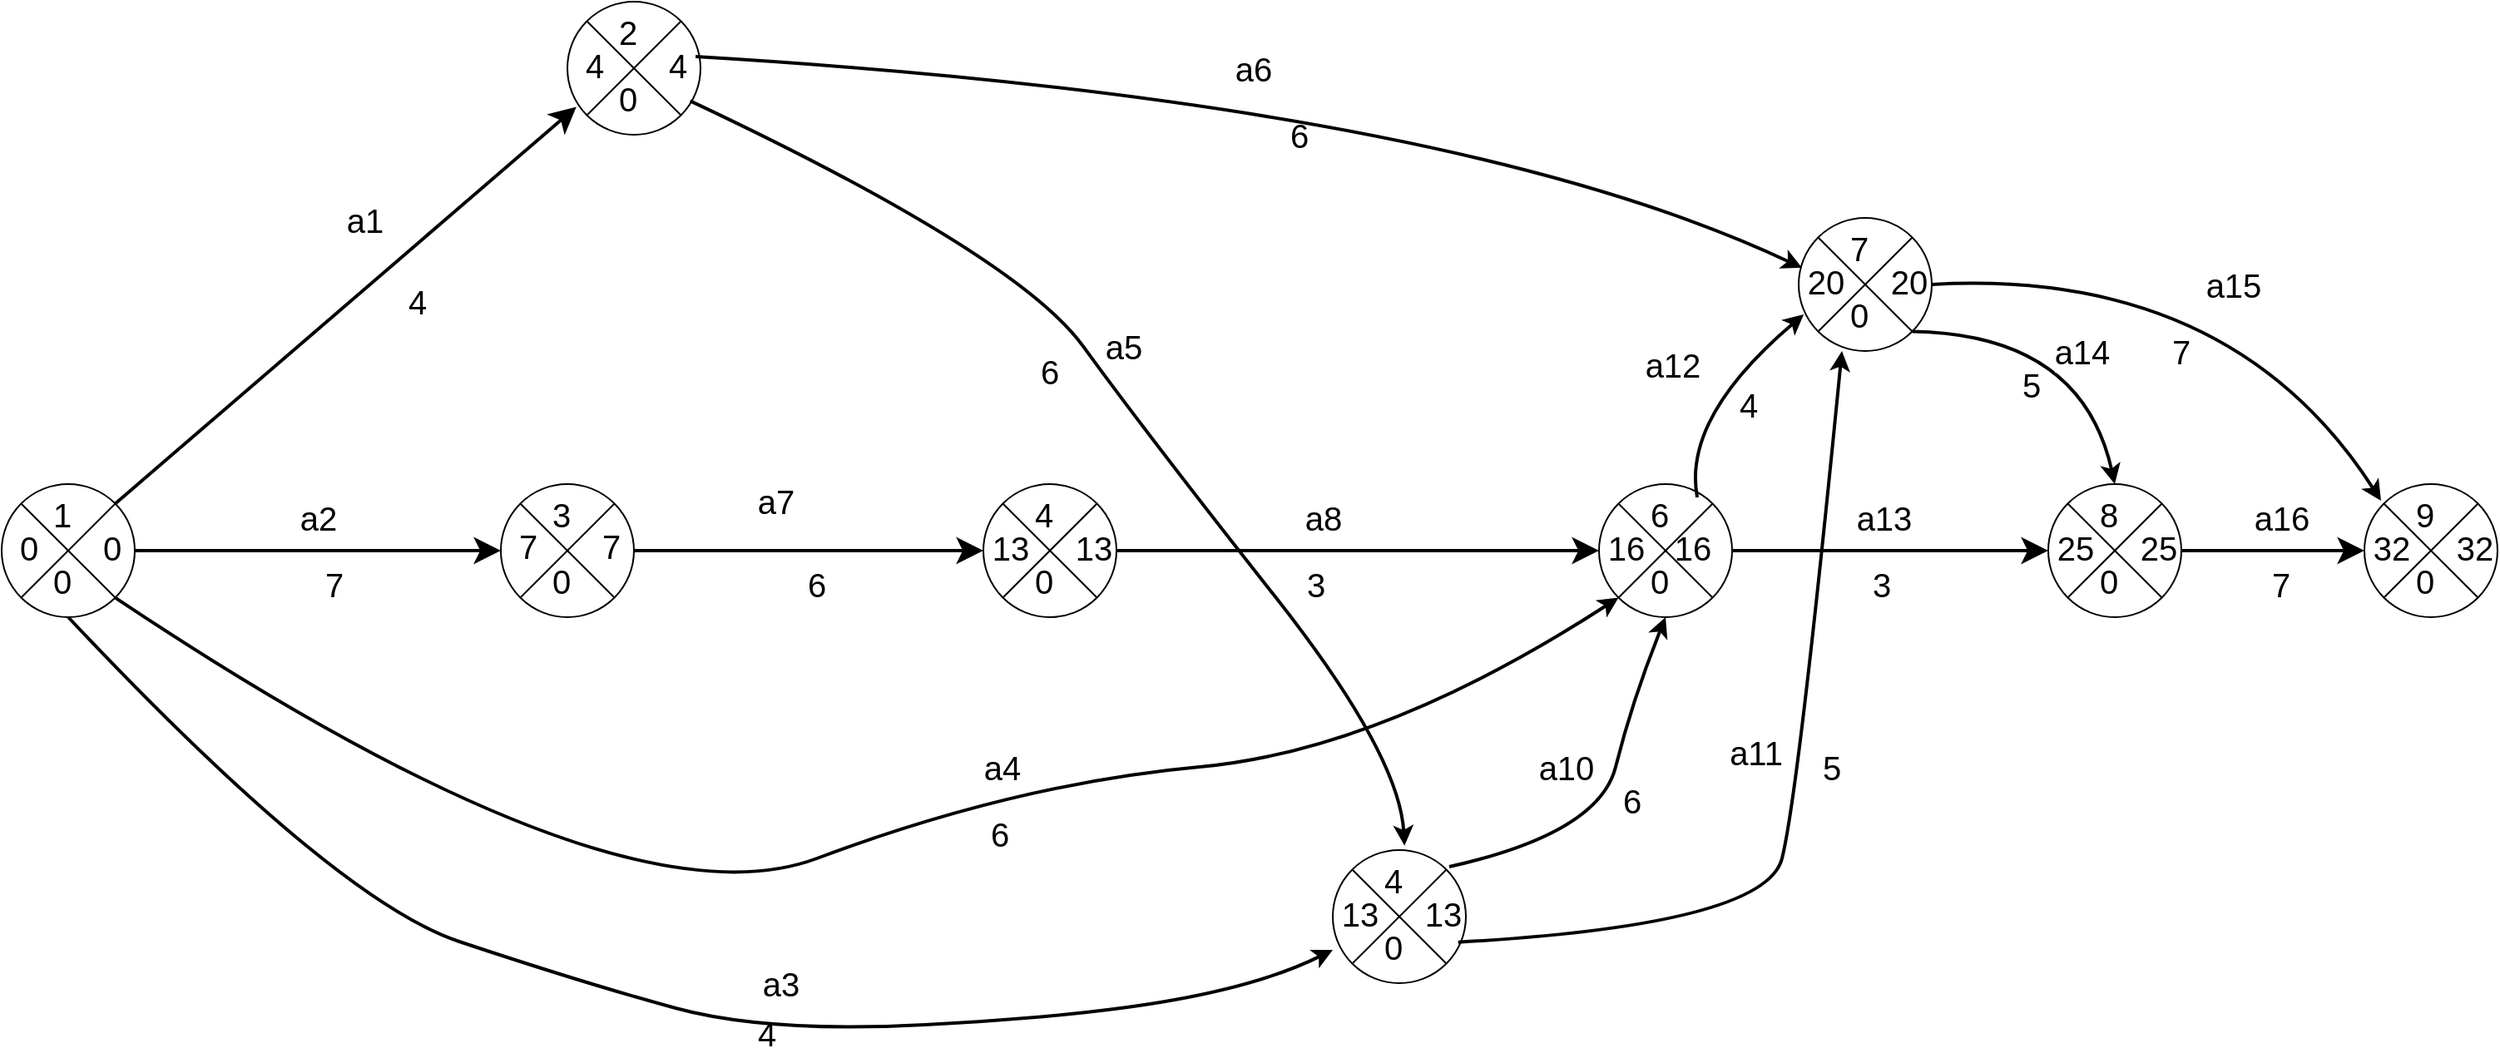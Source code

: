 <mxfile version="26.0.16">
  <diagram name="Page-1" id="ff44883e-f642-bcb2-894b-16b3d25a3f0b">
    <mxGraphModel dx="1912" dy="1012" grid="1" gridSize="10" guides="1" tooltips="1" connect="1" arrows="1" fold="1" page="1" pageScale="1.5" pageWidth="1169" pageHeight="826" background="none" math="0" shadow="0">
      <root>
        <mxCell id="0" style=";html=1;" />
        <mxCell id="1" style=";html=1;" parent="0" />
        <mxCell id="f0bcc99304e6f5a-9" style="edgeStyle=none;curved=1;html=1;startSize=10;endArrow=classic;endFill=1;endSize=10;strokeColor=#000000;strokeWidth=2;fontSize=12;entryX=0;entryY=0.5;entryDx=0;entryDy=0;exitX=1;exitY=0.5;exitDx=0;exitDy=0;" parent="1" source="4UaCHvUgQ8AZ8X4L8l5z-1" target="4UaCHvUgQ8AZ8X4L8l5z-2" edge="1">
          <mxGeometry relative="1" as="geometry">
            <mxPoint x="250" y="610" as="sourcePoint" />
            <mxPoint x="470" y="610" as="targetPoint" />
          </mxGeometry>
        </mxCell>
        <mxCell id="f0bcc99304e6f5a-18" value="a2" style="text;html=1;resizable=0;points=[];align=center;verticalAlign=middle;labelBackgroundColor=none;fontSize=20;" parent="f0bcc99304e6f5a-9" vertex="1" connectable="0">
          <mxGeometry x="0.255" y="-5" relative="1" as="geometry">
            <mxPoint x="-28" y="-25" as="offset" />
          </mxGeometry>
        </mxCell>
        <mxCell id="f0bcc99304e6f5a-10" style="edgeStyle=none;curved=1;html=1;startSize=10;endFill=1;endSize=10;strokeWidth=2;fontSize=12;entryX=0;entryY=0.5;entryDx=0;entryDy=0;" parent="1" target="4UaCHvUgQ8AZ8X4L8l5z-7" edge="1">
          <mxGeometry relative="1" as="geometry">
            <mxPoint x="550" y="610" as="sourcePoint" />
            <mxPoint x="770" y="610" as="targetPoint" />
          </mxGeometry>
        </mxCell>
        <mxCell id="f0bcc99304e6f5a-20" value="а7" style="text;html=1;resizable=0;points=[];align=center;verticalAlign=middle;labelBackgroundColor=#ffffff;fontSize=20;" parent="f0bcc99304e6f5a-10" vertex="1" connectable="0">
          <mxGeometry x="0.154" relative="1" as="geometry">
            <mxPoint x="-36" y="-30" as="offset" />
          </mxGeometry>
        </mxCell>
        <mxCell id="f0bcc99304e6f5a-14" style="edgeStyle=none;curved=1;html=1;startSize=10;endFill=1;endSize=10;strokeWidth=2;fontSize=12;exitX=1;exitY=0.5;exitDx=0;exitDy=0;entryX=0;entryY=0.5;entryDx=0;entryDy=0;" parent="1" source="4UaCHvUgQ8AZ8X4L8l5z-7" target="4UaCHvUgQ8AZ8X4L8l5z-8" edge="1">
          <mxGeometry relative="1" as="geometry">
            <mxPoint x="850" y="610" as="sourcePoint" />
            <mxPoint x="1130" y="610" as="targetPoint" />
          </mxGeometry>
        </mxCell>
        <mxCell id="f0bcc99304e6f5a-22" value="а8" style="text;html=1;resizable=0;points=[];align=center;verticalAlign=middle;labelBackgroundColor=#ffffff;fontSize=20;" parent="f0bcc99304e6f5a-14" vertex="1" connectable="0">
          <mxGeometry x="-0.349" y="-1" relative="1" as="geometry">
            <mxPoint x="29" y="-21" as="offset" />
          </mxGeometry>
        </mxCell>
        <mxCell id="f0bcc99304e6f5a-29" value="7" style="text;html=1;strokeColor=none;fillColor=none;align=center;verticalAlign=middle;whiteSpace=wrap;rounded=0;shadow=1;labelBackgroundColor=none;fontSize=20;" parent="1" vertex="1">
          <mxGeometry x="350" y="620" width="40" height="20" as="geometry" />
        </mxCell>
        <mxCell id="f0bcc99304e6f5a-30" value="6" style="text;html=1;strokeColor=none;fillColor=none;align=center;verticalAlign=middle;whiteSpace=wrap;rounded=0;shadow=1;labelBackgroundColor=none;fontSize=20;" parent="1" vertex="1">
          <mxGeometry x="640" y="620" width="40" height="20" as="geometry" />
        </mxCell>
        <mxCell id="f0bcc99304e6f5a-31" value="6" style="text;html=1;strokeColor=none;fillColor=none;align=center;verticalAlign=middle;whiteSpace=wrap;rounded=0;shadow=1;labelBackgroundColor=none;fontSize=20;" parent="1" vertex="1">
          <mxGeometry x="930" y="350" width="40" height="20" as="geometry" />
        </mxCell>
        <mxCell id="f0bcc99304e6f5a-33" value="3" style="text;html=1;strokeColor=none;fillColor=none;align=center;verticalAlign=middle;whiteSpace=wrap;rounded=0;shadow=1;labelBackgroundColor=none;fontSize=20;" parent="1" vertex="1">
          <mxGeometry x="940" y="620" width="40" height="20" as="geometry" />
        </mxCell>
        <mxCell id="4UaCHvUgQ8AZ8X4L8l5z-1" value="" style="shape=sumEllipse;perimeter=ellipsePerimeter;whiteSpace=wrap;html=1;backgroundOutline=1;" vertex="1" parent="1">
          <mxGeometry x="170" y="570" width="80" height="80" as="geometry" />
        </mxCell>
        <mxCell id="4UaCHvUgQ8AZ8X4L8l5z-9" value="1" style="text;html=1;resizable=0;points=[];align=center;verticalAlign=middle;labelBackgroundColor=none;fontSize=20;" vertex="1" connectable="0" parent="1">
          <mxGeometry x="220" y="600" as="geometry">
            <mxPoint x="-14" y="-12" as="offset" />
          </mxGeometry>
        </mxCell>
        <mxCell id="4UaCHvUgQ8AZ8X4L8l5z-10" value="0" style="text;html=1;resizable=0;points=[];align=center;verticalAlign=middle;labelBackgroundColor=none;fontSize=20;" vertex="1" connectable="0" parent="1">
          <mxGeometry x="200" y="620" as="geometry">
            <mxPoint x="-14" y="-12" as="offset" />
          </mxGeometry>
        </mxCell>
        <mxCell id="4UaCHvUgQ8AZ8X4L8l5z-11" value="0" style="text;html=1;resizable=0;points=[];align=center;verticalAlign=middle;labelBackgroundColor=none;fontSize=20;" vertex="1" connectable="0" parent="1">
          <mxGeometry x="250" y="620" as="geometry">
            <mxPoint x="-14" y="-12" as="offset" />
          </mxGeometry>
        </mxCell>
        <mxCell id="4UaCHvUgQ8AZ8X4L8l5z-12" value="0" style="text;html=1;resizable=0;points=[];align=center;verticalAlign=middle;labelBackgroundColor=none;fontSize=20;" vertex="1" connectable="0" parent="1">
          <mxGeometry x="220" y="640" as="geometry">
            <mxPoint x="-14" y="-12" as="offset" />
          </mxGeometry>
        </mxCell>
        <mxCell id="4UaCHvUgQ8AZ8X4L8l5z-13" style="edgeStyle=none;curved=1;html=1;startSize=10;endArrow=classic;endFill=1;endSize=10;strokeColor=#000000;strokeWidth=2;fontSize=12;exitX=1;exitY=0;exitDx=0;exitDy=0;entryX=0.068;entryY=0.79;entryDx=0;entryDy=0;entryPerimeter=0;" edge="1" parent="1" source="4UaCHvUgQ8AZ8X4L8l5z-1" target="4UaCHvUgQ8AZ8X4L8l5z-16">
          <mxGeometry relative="1" as="geometry">
            <mxPoint x="260" y="620" as="sourcePoint" />
            <mxPoint x="460" y="480" as="targetPoint" />
          </mxGeometry>
        </mxCell>
        <mxCell id="4UaCHvUgQ8AZ8X4L8l5z-14" value="a1" style="text;html=1;resizable=0;points=[];align=center;verticalAlign=middle;labelBackgroundColor=none;fontSize=20;" vertex="1" connectable="0" parent="4UaCHvUgQ8AZ8X4L8l5z-13">
          <mxGeometry x="0.255" y="-5" relative="1" as="geometry">
            <mxPoint x="-28" y="-25" as="offset" />
          </mxGeometry>
        </mxCell>
        <mxCell id="4UaCHvUgQ8AZ8X4L8l5z-15" value="4" style="text;html=1;strokeColor=none;fillColor=none;align=center;verticalAlign=middle;whiteSpace=wrap;rounded=0;shadow=1;labelBackgroundColor=none;fontSize=20;" vertex="1" parent="1">
          <mxGeometry x="400" y="450" width="40" height="20" as="geometry" />
        </mxCell>
        <mxCell id="4UaCHvUgQ8AZ8X4L8l5z-21" value="" style="group" vertex="1" connectable="0" parent="1">
          <mxGeometry x="510" y="280" width="80" height="80" as="geometry" />
        </mxCell>
        <mxCell id="4UaCHvUgQ8AZ8X4L8l5z-16" value="" style="shape=sumEllipse;perimeter=ellipsePerimeter;whiteSpace=wrap;html=1;backgroundOutline=1;" vertex="1" parent="4UaCHvUgQ8AZ8X4L8l5z-21">
          <mxGeometry width="80" height="80" as="geometry" />
        </mxCell>
        <mxCell id="4UaCHvUgQ8AZ8X4L8l5z-17" value="2" style="text;html=1;resizable=0;points=[];align=center;verticalAlign=middle;labelBackgroundColor=none;fontSize=20;" vertex="1" connectable="0" parent="4UaCHvUgQ8AZ8X4L8l5z-21">
          <mxGeometry x="50" y="30" as="geometry">
            <mxPoint x="-14" y="-12" as="offset" />
          </mxGeometry>
        </mxCell>
        <mxCell id="4UaCHvUgQ8AZ8X4L8l5z-18" value="4" style="text;html=1;resizable=0;points=[];align=center;verticalAlign=middle;labelBackgroundColor=none;fontSize=20;" vertex="1" connectable="0" parent="4UaCHvUgQ8AZ8X4L8l5z-21">
          <mxGeometry x="30" y="50" as="geometry">
            <mxPoint x="-14" y="-12" as="offset" />
          </mxGeometry>
        </mxCell>
        <mxCell id="4UaCHvUgQ8AZ8X4L8l5z-19" value="4" style="text;html=1;resizable=0;points=[];align=center;verticalAlign=middle;labelBackgroundColor=none;fontSize=20;" vertex="1" connectable="0" parent="4UaCHvUgQ8AZ8X4L8l5z-21">
          <mxGeometry x="80" y="50" as="geometry">
            <mxPoint x="-14" y="-12" as="offset" />
          </mxGeometry>
        </mxCell>
        <mxCell id="4UaCHvUgQ8AZ8X4L8l5z-20" value="0" style="text;html=1;resizable=0;points=[];align=center;verticalAlign=middle;labelBackgroundColor=none;fontSize=20;" vertex="1" connectable="0" parent="4UaCHvUgQ8AZ8X4L8l5z-21">
          <mxGeometry x="50" y="70" as="geometry">
            <mxPoint x="-14" y="-12" as="offset" />
          </mxGeometry>
        </mxCell>
        <mxCell id="4UaCHvUgQ8AZ8X4L8l5z-26" value="" style="group" vertex="1" connectable="0" parent="1">
          <mxGeometry x="470" y="570" width="80" height="80" as="geometry" />
        </mxCell>
        <mxCell id="4UaCHvUgQ8AZ8X4L8l5z-2" value="" style="shape=sumEllipse;perimeter=ellipsePerimeter;whiteSpace=wrap;html=1;backgroundOutline=1;" vertex="1" parent="4UaCHvUgQ8AZ8X4L8l5z-26">
          <mxGeometry width="80" height="80" as="geometry" />
        </mxCell>
        <mxCell id="4UaCHvUgQ8AZ8X4L8l5z-22" value="3" style="text;html=1;resizable=0;points=[];align=center;verticalAlign=middle;labelBackgroundColor=none;fontSize=20;" vertex="1" connectable="0" parent="4UaCHvUgQ8AZ8X4L8l5z-26">
          <mxGeometry x="50" y="30" as="geometry">
            <mxPoint x="-14" y="-12" as="offset" />
          </mxGeometry>
        </mxCell>
        <mxCell id="4UaCHvUgQ8AZ8X4L8l5z-23" value="7" style="text;html=1;resizable=0;points=[];align=center;verticalAlign=middle;labelBackgroundColor=none;fontSize=20;" vertex="1" connectable="0" parent="4UaCHvUgQ8AZ8X4L8l5z-26">
          <mxGeometry x="80" y="49" as="geometry">
            <mxPoint x="-14" y="-12" as="offset" />
          </mxGeometry>
        </mxCell>
        <mxCell id="4UaCHvUgQ8AZ8X4L8l5z-24" value="7" style="text;html=1;resizable=0;points=[];align=center;verticalAlign=middle;labelBackgroundColor=none;fontSize=20;" vertex="1" connectable="0" parent="4UaCHvUgQ8AZ8X4L8l5z-26">
          <mxGeometry x="30" y="49" as="geometry">
            <mxPoint x="-14" y="-12" as="offset" />
          </mxGeometry>
        </mxCell>
        <mxCell id="4UaCHvUgQ8AZ8X4L8l5z-25" value="0" style="text;html=1;resizable=0;points=[];align=center;verticalAlign=middle;labelBackgroundColor=none;fontSize=20;" vertex="1" connectable="0" parent="4UaCHvUgQ8AZ8X4L8l5z-26">
          <mxGeometry x="50" y="70" as="geometry">
            <mxPoint x="-14" y="-12" as="offset" />
          </mxGeometry>
        </mxCell>
        <mxCell id="4UaCHvUgQ8AZ8X4L8l5z-31" value="" style="group" vertex="1" connectable="0" parent="1">
          <mxGeometry x="760" y="570" width="80" height="80" as="geometry" />
        </mxCell>
        <mxCell id="4UaCHvUgQ8AZ8X4L8l5z-7" value="" style="shape=sumEllipse;perimeter=ellipsePerimeter;whiteSpace=wrap;html=1;backgroundOutline=1;" vertex="1" parent="4UaCHvUgQ8AZ8X4L8l5z-31">
          <mxGeometry width="80" height="80" as="geometry" />
        </mxCell>
        <mxCell id="4UaCHvUgQ8AZ8X4L8l5z-27" value="4" style="text;html=1;resizable=0;points=[];align=center;verticalAlign=middle;labelBackgroundColor=none;fontSize=20;" vertex="1" connectable="0" parent="4UaCHvUgQ8AZ8X4L8l5z-31">
          <mxGeometry x="50" y="30" as="geometry">
            <mxPoint x="-14" y="-12" as="offset" />
          </mxGeometry>
        </mxCell>
        <mxCell id="4UaCHvUgQ8AZ8X4L8l5z-28" value="13" style="text;html=1;resizable=0;points=[];align=center;verticalAlign=middle;labelBackgroundColor=none;fontSize=20;" vertex="1" connectable="0" parent="4UaCHvUgQ8AZ8X4L8l5z-31">
          <mxGeometry x="30" y="50" as="geometry">
            <mxPoint x="-14" y="-12" as="offset" />
          </mxGeometry>
        </mxCell>
        <mxCell id="4UaCHvUgQ8AZ8X4L8l5z-29" value="13" style="text;html=1;resizable=0;points=[];align=center;verticalAlign=middle;labelBackgroundColor=none;fontSize=20;" vertex="1" connectable="0" parent="4UaCHvUgQ8AZ8X4L8l5z-31">
          <mxGeometry x="80" y="50" as="geometry">
            <mxPoint x="-14" y="-12" as="offset" />
          </mxGeometry>
        </mxCell>
        <mxCell id="4UaCHvUgQ8AZ8X4L8l5z-30" value="0" style="text;html=1;resizable=0;points=[];align=center;verticalAlign=middle;labelBackgroundColor=none;fontSize=20;" vertex="1" connectable="0" parent="4UaCHvUgQ8AZ8X4L8l5z-31">
          <mxGeometry x="50" y="70" as="geometry">
            <mxPoint x="-14" y="-12" as="offset" />
          </mxGeometry>
        </mxCell>
        <mxCell id="4UaCHvUgQ8AZ8X4L8l5z-32" value="" style="curved=1;endArrow=classic;html=1;rounded=0;exitX=1;exitY=1;exitDx=0;exitDy=0;entryX=0;entryY=1;entryDx=0;entryDy=0;strokeWidth=2;" edge="1" parent="1" source="4UaCHvUgQ8AZ8X4L8l5z-1" target="4UaCHvUgQ8AZ8X4L8l5z-8">
          <mxGeometry width="50" height="50" relative="1" as="geometry">
            <mxPoint x="650" y="550" as="sourcePoint" />
            <mxPoint x="700" y="500" as="targetPoint" />
            <Array as="points">
              <mxPoint x="540" y="840" />
              <mxPoint x="780" y="750" />
              <mxPoint x="1000" y="730" />
            </Array>
          </mxGeometry>
        </mxCell>
        <mxCell id="4UaCHvUgQ8AZ8X4L8l5z-34" value="а4" style="edgeLabel;html=1;align=center;verticalAlign=middle;resizable=0;points=[];fontSize=20;" vertex="1" connectable="0" parent="4UaCHvUgQ8AZ8X4L8l5z-32">
          <mxGeometry x="0.312" y="-9" relative="1" as="geometry">
            <mxPoint x="-53" y="-15" as="offset" />
          </mxGeometry>
        </mxCell>
        <mxCell id="4UaCHvUgQ8AZ8X4L8l5z-35" value="6" style="text;html=1;strokeColor=none;fillColor=none;align=center;verticalAlign=middle;whiteSpace=wrap;rounded=0;shadow=1;labelBackgroundColor=none;fontSize=20;" vertex="1" parent="1">
          <mxGeometry x="750" y="770" width="40" height="20" as="geometry" />
        </mxCell>
        <mxCell id="4UaCHvUgQ8AZ8X4L8l5z-40" value="" style="group" vertex="1" connectable="0" parent="1">
          <mxGeometry x="1130" y="570" width="80" height="80" as="geometry" />
        </mxCell>
        <mxCell id="4UaCHvUgQ8AZ8X4L8l5z-8" value="" style="shape=sumEllipse;perimeter=ellipsePerimeter;whiteSpace=wrap;html=1;backgroundOutline=1;" vertex="1" parent="4UaCHvUgQ8AZ8X4L8l5z-40">
          <mxGeometry width="80" height="80" as="geometry" />
        </mxCell>
        <mxCell id="4UaCHvUgQ8AZ8X4L8l5z-36" value="6" style="text;html=1;resizable=0;points=[];align=center;verticalAlign=middle;labelBackgroundColor=none;fontSize=20;" vertex="1" connectable="0" parent="4UaCHvUgQ8AZ8X4L8l5z-40">
          <mxGeometry x="50" y="30" as="geometry">
            <mxPoint x="-14" y="-12" as="offset" />
          </mxGeometry>
        </mxCell>
        <mxCell id="4UaCHvUgQ8AZ8X4L8l5z-37" value="16" style="text;html=1;resizable=0;points=[];align=center;verticalAlign=middle;labelBackgroundColor=none;fontSize=20;" vertex="1" connectable="0" parent="4UaCHvUgQ8AZ8X4L8l5z-40">
          <mxGeometry x="30" y="50" as="geometry">
            <mxPoint x="-14" y="-12" as="offset" />
          </mxGeometry>
        </mxCell>
        <mxCell id="4UaCHvUgQ8AZ8X4L8l5z-38" value="16" style="text;html=1;resizable=0;points=[];align=center;verticalAlign=middle;labelBackgroundColor=none;fontSize=20;" vertex="1" connectable="0" parent="4UaCHvUgQ8AZ8X4L8l5z-40">
          <mxGeometry x="70" y="50" as="geometry">
            <mxPoint x="-14" y="-12" as="offset" />
          </mxGeometry>
        </mxCell>
        <mxCell id="4UaCHvUgQ8AZ8X4L8l5z-39" value="0" style="text;html=1;resizable=0;points=[];align=center;verticalAlign=middle;labelBackgroundColor=none;fontSize=20;" vertex="1" connectable="0" parent="4UaCHvUgQ8AZ8X4L8l5z-40">
          <mxGeometry x="50" y="70" as="geometry">
            <mxPoint x="-14" y="-12" as="offset" />
          </mxGeometry>
        </mxCell>
        <mxCell id="4UaCHvUgQ8AZ8X4L8l5z-41" value="" style="group" vertex="1" connectable="0" parent="1">
          <mxGeometry x="970" y="790" width="80" height="80" as="geometry" />
        </mxCell>
        <mxCell id="4UaCHvUgQ8AZ8X4L8l5z-42" value="" style="shape=sumEllipse;perimeter=ellipsePerimeter;whiteSpace=wrap;html=1;backgroundOutline=1;" vertex="1" parent="4UaCHvUgQ8AZ8X4L8l5z-41">
          <mxGeometry width="80" height="80" as="geometry" />
        </mxCell>
        <mxCell id="4UaCHvUgQ8AZ8X4L8l5z-43" value="4" style="text;html=1;resizable=0;points=[];align=center;verticalAlign=middle;labelBackgroundColor=none;fontSize=20;" vertex="1" connectable="0" parent="4UaCHvUgQ8AZ8X4L8l5z-41">
          <mxGeometry x="50" y="30" as="geometry">
            <mxPoint x="-14" y="-12" as="offset" />
          </mxGeometry>
        </mxCell>
        <mxCell id="4UaCHvUgQ8AZ8X4L8l5z-44" value="13" style="text;html=1;resizable=0;points=[];align=center;verticalAlign=middle;labelBackgroundColor=none;fontSize=20;" vertex="1" connectable="0" parent="4UaCHvUgQ8AZ8X4L8l5z-41">
          <mxGeometry x="30" y="50" as="geometry">
            <mxPoint x="-14" y="-12" as="offset" />
          </mxGeometry>
        </mxCell>
        <mxCell id="4UaCHvUgQ8AZ8X4L8l5z-45" value="13" style="text;html=1;resizable=0;points=[];align=center;verticalAlign=middle;labelBackgroundColor=none;fontSize=20;" vertex="1" connectable="0" parent="4UaCHvUgQ8AZ8X4L8l5z-41">
          <mxGeometry x="80" y="50" as="geometry">
            <mxPoint x="-14" y="-12" as="offset" />
          </mxGeometry>
        </mxCell>
        <mxCell id="4UaCHvUgQ8AZ8X4L8l5z-46" value="0" style="text;html=1;resizable=0;points=[];align=center;verticalAlign=middle;labelBackgroundColor=none;fontSize=20;" vertex="1" connectable="0" parent="4UaCHvUgQ8AZ8X4L8l5z-41">
          <mxGeometry x="50" y="70" as="geometry">
            <mxPoint x="-14" y="-12" as="offset" />
          </mxGeometry>
        </mxCell>
        <mxCell id="4UaCHvUgQ8AZ8X4L8l5z-47" value="" style="curved=1;endArrow=classic;html=1;rounded=0;exitX=0.5;exitY=1;exitDx=0;exitDy=0;entryX=0;entryY=0.75;entryDx=0;entryDy=0;strokeWidth=2;entryPerimeter=0;" edge="1" parent="1" source="4UaCHvUgQ8AZ8X4L8l5z-1" target="4UaCHvUgQ8AZ8X4L8l5z-42">
          <mxGeometry width="50" height="50" relative="1" as="geometry">
            <mxPoint x="248" y="648" as="sourcePoint" />
            <mxPoint x="1152" y="648" as="targetPoint" />
            <Array as="points">
              <mxPoint x="370" y="820" />
              <mxPoint x="520" y="870" />
              <mxPoint x="630" y="900" />
              <mxPoint x="820" y="890" />
              <mxPoint x="930" y="870" />
            </Array>
          </mxGeometry>
        </mxCell>
        <mxCell id="4UaCHvUgQ8AZ8X4L8l5z-48" value="а3" style="edgeLabel;html=1;align=center;verticalAlign=middle;resizable=0;points=[];fontSize=20;" vertex="1" connectable="0" parent="4UaCHvUgQ8AZ8X4L8l5z-47">
          <mxGeometry x="0.312" y="-9" relative="1" as="geometry">
            <mxPoint x="-46" y="-36" as="offset" />
          </mxGeometry>
        </mxCell>
        <mxCell id="4UaCHvUgQ8AZ8X4L8l5z-49" value="4" style="text;html=1;strokeColor=none;fillColor=none;align=center;verticalAlign=middle;whiteSpace=wrap;rounded=0;shadow=1;labelBackgroundColor=none;fontSize=20;" vertex="1" parent="1">
          <mxGeometry x="610" y="890" width="40" height="20" as="geometry" />
        </mxCell>
        <mxCell id="4UaCHvUgQ8AZ8X4L8l5z-50" value="" style="curved=1;endArrow=classic;html=1;rounded=0;exitX=0.923;exitY=0.746;exitDx=0;exitDy=0;entryX=0.539;entryY=-0.033;entryDx=0;entryDy=0;strokeWidth=2;exitPerimeter=0;entryPerimeter=0;" edge="1" parent="1" source="4UaCHvUgQ8AZ8X4L8l5z-16" target="4UaCHvUgQ8AZ8X4L8l5z-42">
          <mxGeometry width="50" height="50" relative="1" as="geometry">
            <mxPoint x="581.52" y="330.0" as="sourcePoint" />
            <mxPoint x="1010" y="782.16" as="targetPoint" />
            <Array as="points">
              <mxPoint x="780" y="432.16" />
              <mxPoint x="860" y="542.16" />
              <mxPoint x="1010" y="732.16" />
            </Array>
          </mxGeometry>
        </mxCell>
        <mxCell id="4UaCHvUgQ8AZ8X4L8l5z-51" value="а5" style="edgeLabel;html=1;align=center;verticalAlign=middle;resizable=0;points=[];fontSize=20;" vertex="1" connectable="0" parent="4UaCHvUgQ8AZ8X4L8l5z-50">
          <mxGeometry x="0.312" y="-9" relative="1" as="geometry">
            <mxPoint x="-55" y="-119" as="offset" />
          </mxGeometry>
        </mxCell>
        <mxCell id="4UaCHvUgQ8AZ8X4L8l5z-52" value="6" style="text;html=1;strokeColor=none;fillColor=none;align=center;verticalAlign=middle;whiteSpace=wrap;rounded=0;shadow=1;labelBackgroundColor=none;fontSize=20;" vertex="1" parent="1">
          <mxGeometry x="780" y="492.16" width="40" height="20" as="geometry" />
        </mxCell>
        <mxCell id="4UaCHvUgQ8AZ8X4L8l5z-56" value="" style="group" vertex="1" connectable="0" parent="1">
          <mxGeometry x="1250" y="410" width="80" height="80" as="geometry" />
        </mxCell>
        <mxCell id="4UaCHvUgQ8AZ8X4L8l5z-57" value="" style="shape=sumEllipse;perimeter=ellipsePerimeter;whiteSpace=wrap;html=1;backgroundOutline=1;" vertex="1" parent="4UaCHvUgQ8AZ8X4L8l5z-56">
          <mxGeometry width="80" height="80" as="geometry" />
        </mxCell>
        <mxCell id="4UaCHvUgQ8AZ8X4L8l5z-58" value="7" style="text;html=1;resizable=0;points=[];align=center;verticalAlign=middle;labelBackgroundColor=none;fontSize=20;" vertex="1" connectable="0" parent="4UaCHvUgQ8AZ8X4L8l5z-56">
          <mxGeometry x="50" y="30" as="geometry">
            <mxPoint x="-14" y="-12" as="offset" />
          </mxGeometry>
        </mxCell>
        <mxCell id="4UaCHvUgQ8AZ8X4L8l5z-59" value="20" style="text;html=1;resizable=0;points=[];align=center;verticalAlign=middle;labelBackgroundColor=none;fontSize=20;" vertex="1" connectable="0" parent="4UaCHvUgQ8AZ8X4L8l5z-56">
          <mxGeometry x="30" y="50" as="geometry">
            <mxPoint x="-14" y="-12" as="offset" />
          </mxGeometry>
        </mxCell>
        <mxCell id="4UaCHvUgQ8AZ8X4L8l5z-60" value="20" style="text;html=1;resizable=0;points=[];align=center;verticalAlign=middle;labelBackgroundColor=none;fontSize=20;" vertex="1" connectable="0" parent="4UaCHvUgQ8AZ8X4L8l5z-56">
          <mxGeometry x="80" y="50" as="geometry">
            <mxPoint x="-14" y="-12" as="offset" />
          </mxGeometry>
        </mxCell>
        <mxCell id="4UaCHvUgQ8AZ8X4L8l5z-61" value="0" style="text;html=1;resizable=0;points=[];align=center;verticalAlign=middle;labelBackgroundColor=none;fontSize=20;" vertex="1" connectable="0" parent="4UaCHvUgQ8AZ8X4L8l5z-56">
          <mxGeometry x="50" y="70" as="geometry">
            <mxPoint x="-14" y="-12" as="offset" />
          </mxGeometry>
        </mxCell>
        <mxCell id="4UaCHvUgQ8AZ8X4L8l5z-62" value="" style="curved=1;endArrow=classic;html=1;rounded=0;entryX=0.5;entryY=1;entryDx=0;entryDy=0;strokeWidth=2;" edge="1" parent="1" target="4UaCHvUgQ8AZ8X4L8l5z-8">
          <mxGeometry width="50" height="50" relative="1" as="geometry">
            <mxPoint x="1040" y="800" as="sourcePoint" />
            <mxPoint x="1080" y="540" as="targetPoint" />
            <Array as="points">
              <mxPoint x="1130" y="780" />
              <mxPoint x="1150" y="700" />
            </Array>
          </mxGeometry>
        </mxCell>
        <mxCell id="4UaCHvUgQ8AZ8X4L8l5z-65" value="а10" style="edgeLabel;html=1;align=center;verticalAlign=middle;resizable=0;points=[];fontSize=20;" vertex="1" connectable="0" parent="4UaCHvUgQ8AZ8X4L8l5z-62">
          <mxGeometry x="0.046" y="2" relative="1" as="geometry">
            <mxPoint x="-25" y="-13" as="offset" />
          </mxGeometry>
        </mxCell>
        <mxCell id="4UaCHvUgQ8AZ8X4L8l5z-66" value="6" style="text;html=1;strokeColor=none;fillColor=none;align=center;verticalAlign=middle;whiteSpace=wrap;rounded=0;shadow=1;labelBackgroundColor=none;fontSize=20;" vertex="1" parent="1">
          <mxGeometry x="1130" y="750" width="40" height="20" as="geometry" />
        </mxCell>
        <mxCell id="4UaCHvUgQ8AZ8X4L8l5z-69" value="" style="curved=1;endArrow=classic;html=1;rounded=0;entryX=0.325;entryY=1;entryDx=0;entryDy=0;strokeWidth=2;exitX=0.942;exitY=0.692;exitDx=0;exitDy=0;exitPerimeter=0;entryPerimeter=0;" edge="1" parent="1" source="4UaCHvUgQ8AZ8X4L8l5z-42" target="4UaCHvUgQ8AZ8X4L8l5z-57">
          <mxGeometry width="50" height="50" relative="1" as="geometry">
            <mxPoint x="1140" y="855" as="sourcePoint" />
            <mxPoint x="1270" y="705" as="targetPoint" />
            <Array as="points">
              <mxPoint x="1230" y="835" />
              <mxPoint x="1250" y="755" />
            </Array>
          </mxGeometry>
        </mxCell>
        <mxCell id="4UaCHvUgQ8AZ8X4L8l5z-70" value="а11" style="edgeLabel;html=1;align=center;verticalAlign=middle;resizable=0;points=[];fontSize=20;" vertex="1" connectable="0" parent="4UaCHvUgQ8AZ8X4L8l5z-69">
          <mxGeometry x="0.046" y="2" relative="1" as="geometry">
            <mxPoint x="-25" y="-13" as="offset" />
          </mxGeometry>
        </mxCell>
        <mxCell id="4UaCHvUgQ8AZ8X4L8l5z-72" value="" style="curved=1;endArrow=classic;html=1;rounded=0;entryX=0.025;entryY=0.375;entryDx=0;entryDy=0;strokeWidth=2;exitX=0.963;exitY=0.413;exitDx=0;exitDy=0;exitPerimeter=0;entryPerimeter=0;" edge="1" parent="1" source="4UaCHvUgQ8AZ8X4L8l5z-16" target="4UaCHvUgQ8AZ8X4L8l5z-57">
          <mxGeometry width="50" height="50" relative="1" as="geometry">
            <mxPoint x="1055" y="855" as="sourcePoint" />
            <mxPoint x="1280" y="715" as="targetPoint" />
            <Array as="points">
              <mxPoint x="1040" y="340" />
            </Array>
          </mxGeometry>
        </mxCell>
        <mxCell id="4UaCHvUgQ8AZ8X4L8l5z-73" value="а6" style="edgeLabel;html=1;align=center;verticalAlign=middle;resizable=0;points=[];fontSize=20;" vertex="1" connectable="0" parent="4UaCHvUgQ8AZ8X4L8l5z-72">
          <mxGeometry x="0.046" y="2" relative="1" as="geometry">
            <mxPoint x="-25" y="-13" as="offset" />
          </mxGeometry>
        </mxCell>
        <mxCell id="4UaCHvUgQ8AZ8X4L8l5z-74" value="5" style="text;html=1;strokeColor=none;fillColor=none;align=center;verticalAlign=middle;whiteSpace=wrap;rounded=0;shadow=1;labelBackgroundColor=none;fontSize=20;" vertex="1" parent="1">
          <mxGeometry x="1250" y="730" width="40" height="20" as="geometry" />
        </mxCell>
        <mxCell id="4UaCHvUgQ8AZ8X4L8l5z-75" value="" style="curved=1;endArrow=classic;html=1;rounded=0;entryX=0.038;entryY=0.725;entryDx=0;entryDy=0;strokeWidth=2;exitX=0.738;exitY=0.1;exitDx=0;exitDy=0;exitPerimeter=0;entryPerimeter=0;" edge="1" parent="1" source="4UaCHvUgQ8AZ8X4L8l5z-8" target="4UaCHvUgQ8AZ8X4L8l5z-57">
          <mxGeometry width="50" height="50" relative="1" as="geometry">
            <mxPoint x="1300" y="600" as="sourcePoint" />
            <mxPoint x="1430" y="450" as="targetPoint" />
            <Array as="points">
              <mxPoint x="1180" y="530" />
            </Array>
          </mxGeometry>
        </mxCell>
        <mxCell id="4UaCHvUgQ8AZ8X4L8l5z-76" value="а12" style="edgeLabel;html=1;align=center;verticalAlign=middle;resizable=0;points=[];fontSize=20;" vertex="1" connectable="0" parent="4UaCHvUgQ8AZ8X4L8l5z-75">
          <mxGeometry x="0.046" y="2" relative="1" as="geometry">
            <mxPoint x="-25" y="-13" as="offset" />
          </mxGeometry>
        </mxCell>
        <mxCell id="4UaCHvUgQ8AZ8X4L8l5z-77" value="4" style="text;html=1;strokeColor=none;fillColor=none;align=center;verticalAlign=middle;whiteSpace=wrap;rounded=0;shadow=1;labelBackgroundColor=none;fontSize=20;" vertex="1" parent="1">
          <mxGeometry x="1200" y="512.16" width="40" height="20" as="geometry" />
        </mxCell>
        <mxCell id="4UaCHvUgQ8AZ8X4L8l5z-78" value="" style="group" vertex="1" connectable="0" parent="1">
          <mxGeometry x="1400" y="570" width="80" height="80" as="geometry" />
        </mxCell>
        <mxCell id="4UaCHvUgQ8AZ8X4L8l5z-79" value="" style="shape=sumEllipse;perimeter=ellipsePerimeter;whiteSpace=wrap;html=1;backgroundOutline=1;" vertex="1" parent="4UaCHvUgQ8AZ8X4L8l5z-78">
          <mxGeometry width="80" height="80" as="geometry" />
        </mxCell>
        <mxCell id="4UaCHvUgQ8AZ8X4L8l5z-80" value="8" style="text;html=1;resizable=0;points=[];align=center;verticalAlign=middle;labelBackgroundColor=none;fontSize=20;" vertex="1" connectable="0" parent="4UaCHvUgQ8AZ8X4L8l5z-78">
          <mxGeometry x="50" y="30" as="geometry">
            <mxPoint x="-14" y="-12" as="offset" />
          </mxGeometry>
        </mxCell>
        <mxCell id="4UaCHvUgQ8AZ8X4L8l5z-81" value="25" style="text;html=1;resizable=0;points=[];align=center;verticalAlign=middle;labelBackgroundColor=none;fontSize=20;" vertex="1" connectable="0" parent="4UaCHvUgQ8AZ8X4L8l5z-78">
          <mxGeometry x="30" y="50" as="geometry">
            <mxPoint x="-14" y="-12" as="offset" />
          </mxGeometry>
        </mxCell>
        <mxCell id="4UaCHvUgQ8AZ8X4L8l5z-82" value="25" style="text;html=1;resizable=0;points=[];align=center;verticalAlign=middle;labelBackgroundColor=none;fontSize=20;" vertex="1" connectable="0" parent="4UaCHvUgQ8AZ8X4L8l5z-78">
          <mxGeometry x="80" y="50" as="geometry">
            <mxPoint x="-14" y="-12" as="offset" />
          </mxGeometry>
        </mxCell>
        <mxCell id="4UaCHvUgQ8AZ8X4L8l5z-83" value="0" style="text;html=1;resizable=0;points=[];align=center;verticalAlign=middle;labelBackgroundColor=none;fontSize=20;" vertex="1" connectable="0" parent="4UaCHvUgQ8AZ8X4L8l5z-78">
          <mxGeometry x="50" y="70" as="geometry">
            <mxPoint x="-14" y="-12" as="offset" />
          </mxGeometry>
        </mxCell>
        <mxCell id="4UaCHvUgQ8AZ8X4L8l5z-84" style="edgeStyle=none;curved=1;html=1;startSize=10;endFill=1;endSize=10;strokeWidth=2;fontSize=12;entryX=0;entryY=0.5;entryDx=0;entryDy=0;" edge="1" parent="1" target="4UaCHvUgQ8AZ8X4L8l5z-79">
          <mxGeometry relative="1" as="geometry">
            <mxPoint x="1210" y="610" as="sourcePoint" />
            <mxPoint x="1140" y="620" as="targetPoint" />
          </mxGeometry>
        </mxCell>
        <mxCell id="4UaCHvUgQ8AZ8X4L8l5z-85" value="а13" style="text;html=1;resizable=0;points=[];align=center;verticalAlign=middle;labelBackgroundColor=#ffffff;fontSize=20;" vertex="1" connectable="0" parent="4UaCHvUgQ8AZ8X4L8l5z-84">
          <mxGeometry x="-0.349" y="-1" relative="1" as="geometry">
            <mxPoint x="29" y="-21" as="offset" />
          </mxGeometry>
        </mxCell>
        <mxCell id="4UaCHvUgQ8AZ8X4L8l5z-86" value="3" style="text;html=1;strokeColor=none;fillColor=none;align=center;verticalAlign=middle;whiteSpace=wrap;rounded=0;shadow=1;labelBackgroundColor=none;fontSize=20;" vertex="1" parent="1">
          <mxGeometry x="1280" y="620" width="40" height="20" as="geometry" />
        </mxCell>
        <mxCell id="4UaCHvUgQ8AZ8X4L8l5z-87" value="" style="group" vertex="1" connectable="0" parent="1">
          <mxGeometry x="1590" y="570" width="80" height="80" as="geometry" />
        </mxCell>
        <mxCell id="4UaCHvUgQ8AZ8X4L8l5z-88" value="" style="shape=sumEllipse;perimeter=ellipsePerimeter;whiteSpace=wrap;html=1;backgroundOutline=1;" vertex="1" parent="4UaCHvUgQ8AZ8X4L8l5z-87">
          <mxGeometry width="80" height="80" as="geometry" />
        </mxCell>
        <mxCell id="4UaCHvUgQ8AZ8X4L8l5z-89" value="9" style="text;html=1;resizable=0;points=[];align=center;verticalAlign=middle;labelBackgroundColor=none;fontSize=20;" vertex="1" connectable="0" parent="4UaCHvUgQ8AZ8X4L8l5z-87">
          <mxGeometry x="50" y="30" as="geometry">
            <mxPoint x="-14" y="-12" as="offset" />
          </mxGeometry>
        </mxCell>
        <mxCell id="4UaCHvUgQ8AZ8X4L8l5z-90" value="32" style="text;html=1;resizable=0;points=[];align=center;verticalAlign=middle;labelBackgroundColor=none;fontSize=20;" vertex="1" connectable="0" parent="4UaCHvUgQ8AZ8X4L8l5z-87">
          <mxGeometry x="30" y="50" as="geometry">
            <mxPoint x="-14" y="-12" as="offset" />
          </mxGeometry>
        </mxCell>
        <mxCell id="4UaCHvUgQ8AZ8X4L8l5z-91" value="32" style="text;html=1;resizable=0;points=[];align=center;verticalAlign=middle;labelBackgroundColor=none;fontSize=20;" vertex="1" connectable="0" parent="4UaCHvUgQ8AZ8X4L8l5z-87">
          <mxGeometry x="80" y="50" as="geometry">
            <mxPoint x="-14" y="-12" as="offset" />
          </mxGeometry>
        </mxCell>
        <mxCell id="4UaCHvUgQ8AZ8X4L8l5z-92" value="0" style="text;html=1;resizable=0;points=[];align=center;verticalAlign=middle;labelBackgroundColor=none;fontSize=20;" vertex="1" connectable="0" parent="4UaCHvUgQ8AZ8X4L8l5z-87">
          <mxGeometry x="50" y="70" as="geometry">
            <mxPoint x="-14" y="-12" as="offset" />
          </mxGeometry>
        </mxCell>
        <mxCell id="4UaCHvUgQ8AZ8X4L8l5z-93" value="" style="curved=1;endArrow=classic;html=1;rounded=0;strokeWidth=2;exitX=1;exitY=0.5;exitDx=0;exitDy=0;" edge="1" parent="1" source="4UaCHvUgQ8AZ8X4L8l5z-57">
          <mxGeometry width="50" height="50" relative="1" as="geometry">
            <mxPoint x="1439" y="505" as="sourcePoint" />
            <mxPoint x="1600" y="580" as="targetPoint" />
            <Array as="points">
              <mxPoint x="1510" y="440" />
            </Array>
          </mxGeometry>
        </mxCell>
        <mxCell id="4UaCHvUgQ8AZ8X4L8l5z-94" value="а15" style="edgeLabel;html=1;align=center;verticalAlign=middle;resizable=0;points=[];fontSize=20;" vertex="1" connectable="0" parent="4UaCHvUgQ8AZ8X4L8l5z-93">
          <mxGeometry x="0.046" y="2" relative="1" as="geometry">
            <mxPoint x="-2" y="10" as="offset" />
          </mxGeometry>
        </mxCell>
        <mxCell id="4UaCHvUgQ8AZ8X4L8l5z-95" value="7" style="text;html=1;strokeColor=none;fillColor=none;align=center;verticalAlign=middle;whiteSpace=wrap;rounded=0;shadow=1;labelBackgroundColor=none;fontSize=20;" vertex="1" parent="1">
          <mxGeometry x="1460" y="480" width="40" height="20" as="geometry" />
        </mxCell>
        <mxCell id="4UaCHvUgQ8AZ8X4L8l5z-96" value="" style="curved=1;endArrow=classic;html=1;rounded=0;strokeWidth=2;exitX=1;exitY=1;exitDx=0;exitDy=0;entryX=0.5;entryY=0;entryDx=0;entryDy=0;" edge="1" parent="1" source="4UaCHvUgQ8AZ8X4L8l5z-57" target="4UaCHvUgQ8AZ8X4L8l5z-79">
          <mxGeometry width="50" height="50" relative="1" as="geometry">
            <mxPoint x="1340" y="460" as="sourcePoint" />
            <mxPoint x="1610" y="590" as="targetPoint" />
            <Array as="points">
              <mxPoint x="1420" y="480" />
            </Array>
          </mxGeometry>
        </mxCell>
        <mxCell id="4UaCHvUgQ8AZ8X4L8l5z-97" value="а14" style="edgeLabel;html=1;align=center;verticalAlign=middle;resizable=0;points=[];fontSize=20;" vertex="1" connectable="0" parent="4UaCHvUgQ8AZ8X4L8l5z-96">
          <mxGeometry x="0.046" y="2" relative="1" as="geometry">
            <mxPoint x="-2" y="10" as="offset" />
          </mxGeometry>
        </mxCell>
        <mxCell id="4UaCHvUgQ8AZ8X4L8l5z-98" value="5" style="text;html=1;strokeColor=none;fillColor=none;align=center;verticalAlign=middle;whiteSpace=wrap;rounded=0;shadow=1;labelBackgroundColor=none;fontSize=20;" vertex="1" parent="1">
          <mxGeometry x="1370" y="500" width="40" height="20" as="geometry" />
        </mxCell>
        <mxCell id="4UaCHvUgQ8AZ8X4L8l5z-99" style="edgeStyle=none;curved=1;html=1;startSize=10;endFill=1;endSize=10;strokeWidth=2;fontSize=12;entryX=0;entryY=0.5;entryDx=0;entryDy=0;exitX=1;exitY=0.5;exitDx=0;exitDy=0;" edge="1" parent="1" source="4UaCHvUgQ8AZ8X4L8l5z-79" target="4UaCHvUgQ8AZ8X4L8l5z-88">
          <mxGeometry relative="1" as="geometry">
            <mxPoint x="1490" y="670" as="sourcePoint" />
            <mxPoint x="1680" y="670" as="targetPoint" />
          </mxGeometry>
        </mxCell>
        <mxCell id="4UaCHvUgQ8AZ8X4L8l5z-100" value="а16" style="text;html=1;resizable=0;points=[];align=center;verticalAlign=middle;labelBackgroundColor=#ffffff;fontSize=20;" vertex="1" connectable="0" parent="4UaCHvUgQ8AZ8X4L8l5z-99">
          <mxGeometry x="-0.349" y="-1" relative="1" as="geometry">
            <mxPoint x="24" y="-21" as="offset" />
          </mxGeometry>
        </mxCell>
        <mxCell id="4UaCHvUgQ8AZ8X4L8l5z-101" value="7" style="text;html=1;strokeColor=none;fillColor=none;align=center;verticalAlign=middle;whiteSpace=wrap;rounded=0;shadow=1;labelBackgroundColor=none;fontSize=20;" vertex="1" parent="1">
          <mxGeometry x="1520" y="620" width="40" height="20" as="geometry" />
        </mxCell>
      </root>
    </mxGraphModel>
  </diagram>
</mxfile>
